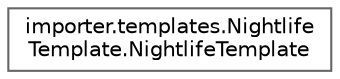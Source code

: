 digraph "Graphical Class Hierarchy"
{
 // LATEX_PDF_SIZE
  bgcolor="transparent";
  edge [fontname=Helvetica,fontsize=10,labelfontname=Helvetica,labelfontsize=10];
  node [fontname=Helvetica,fontsize=10,shape=box,height=0.2,width=0.4];
  rankdir="LR";
  Node0 [id="Node000000",label="importer.templates.Nightlife\lTemplate.NightlifeTemplate",height=0.2,width=0.4,color="grey40", fillcolor="white", style="filled",URL="$classimporter_1_1templates_1_1_nightlife_template_1_1_nightlife_template.html",tooltip=" "];
}

